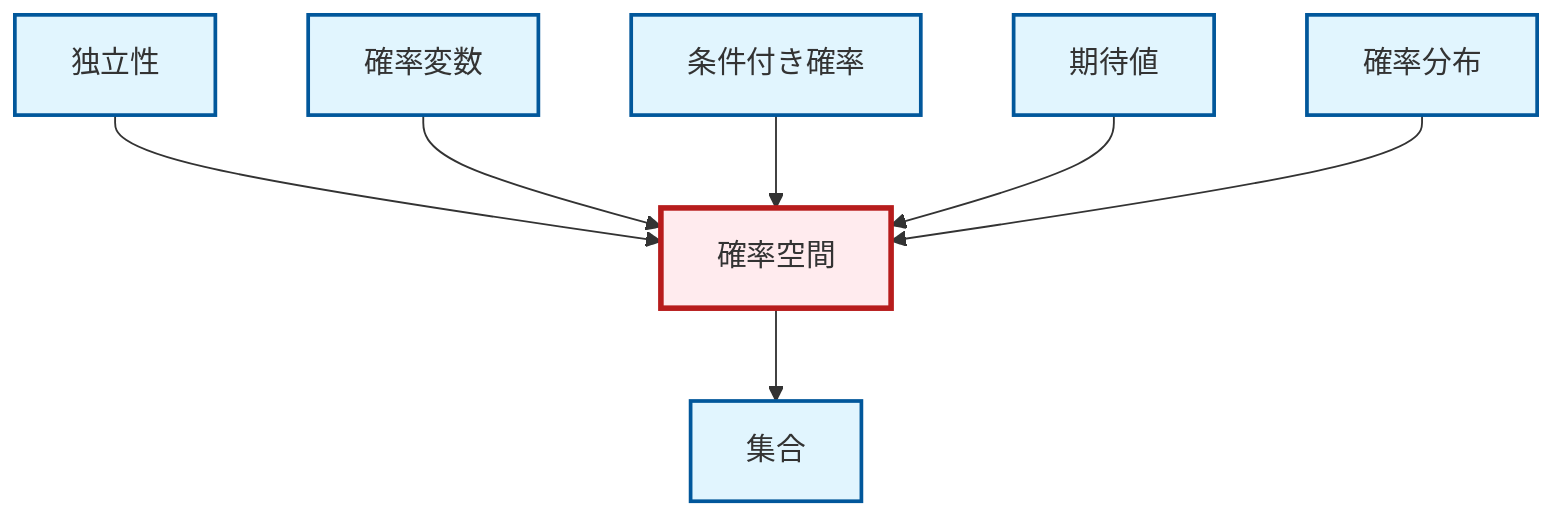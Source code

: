 graph TD
    classDef definition fill:#e1f5fe,stroke:#01579b,stroke-width:2px
    classDef theorem fill:#f3e5f5,stroke:#4a148c,stroke-width:2px
    classDef axiom fill:#fff3e0,stroke:#e65100,stroke-width:2px
    classDef example fill:#e8f5e9,stroke:#1b5e20,stroke-width:2px
    classDef current fill:#ffebee,stroke:#b71c1c,stroke-width:3px
    def-random-variable["確率変数"]:::definition
    def-expectation["期待値"]:::definition
    def-probability-space["確率空間"]:::definition
    def-set["集合"]:::definition
    def-conditional-probability["条件付き確率"]:::definition
    def-probability-distribution["確率分布"]:::definition
    def-independence["独立性"]:::definition
    def-independence --> def-probability-space
    def-random-variable --> def-probability-space
    def-conditional-probability --> def-probability-space
    def-expectation --> def-probability-space
    def-probability-space --> def-set
    def-probability-distribution --> def-probability-space
    class def-probability-space current